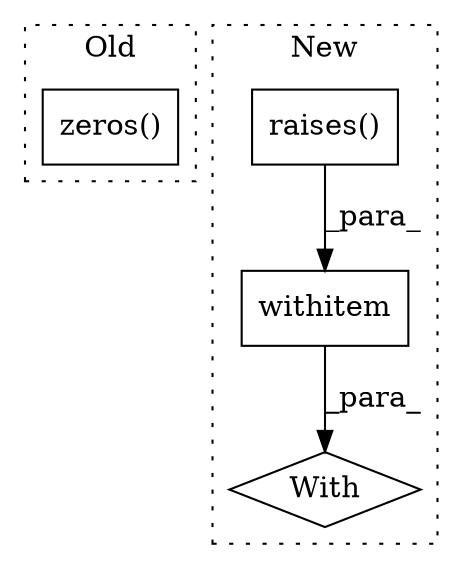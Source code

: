 digraph G {
subgraph cluster0 {
1 [label="zeros()" a="75" s="4182,4204" l="9,17" shape="box"];
label = "Old";
style="dotted";
}
subgraph cluster1 {
2 [label="raises()" a="75" s="5073,5097" l="14,1" shape="box"];
3 [label="With" a="39" s="5068,5079" l="5,29" shape="diamond"];
4 [label="withitem" a="49" s="5073" l="6" shape="box"];
label = "New";
style="dotted";
}
2 -> 4 [label="_para_"];
4 -> 3 [label="_para_"];
}